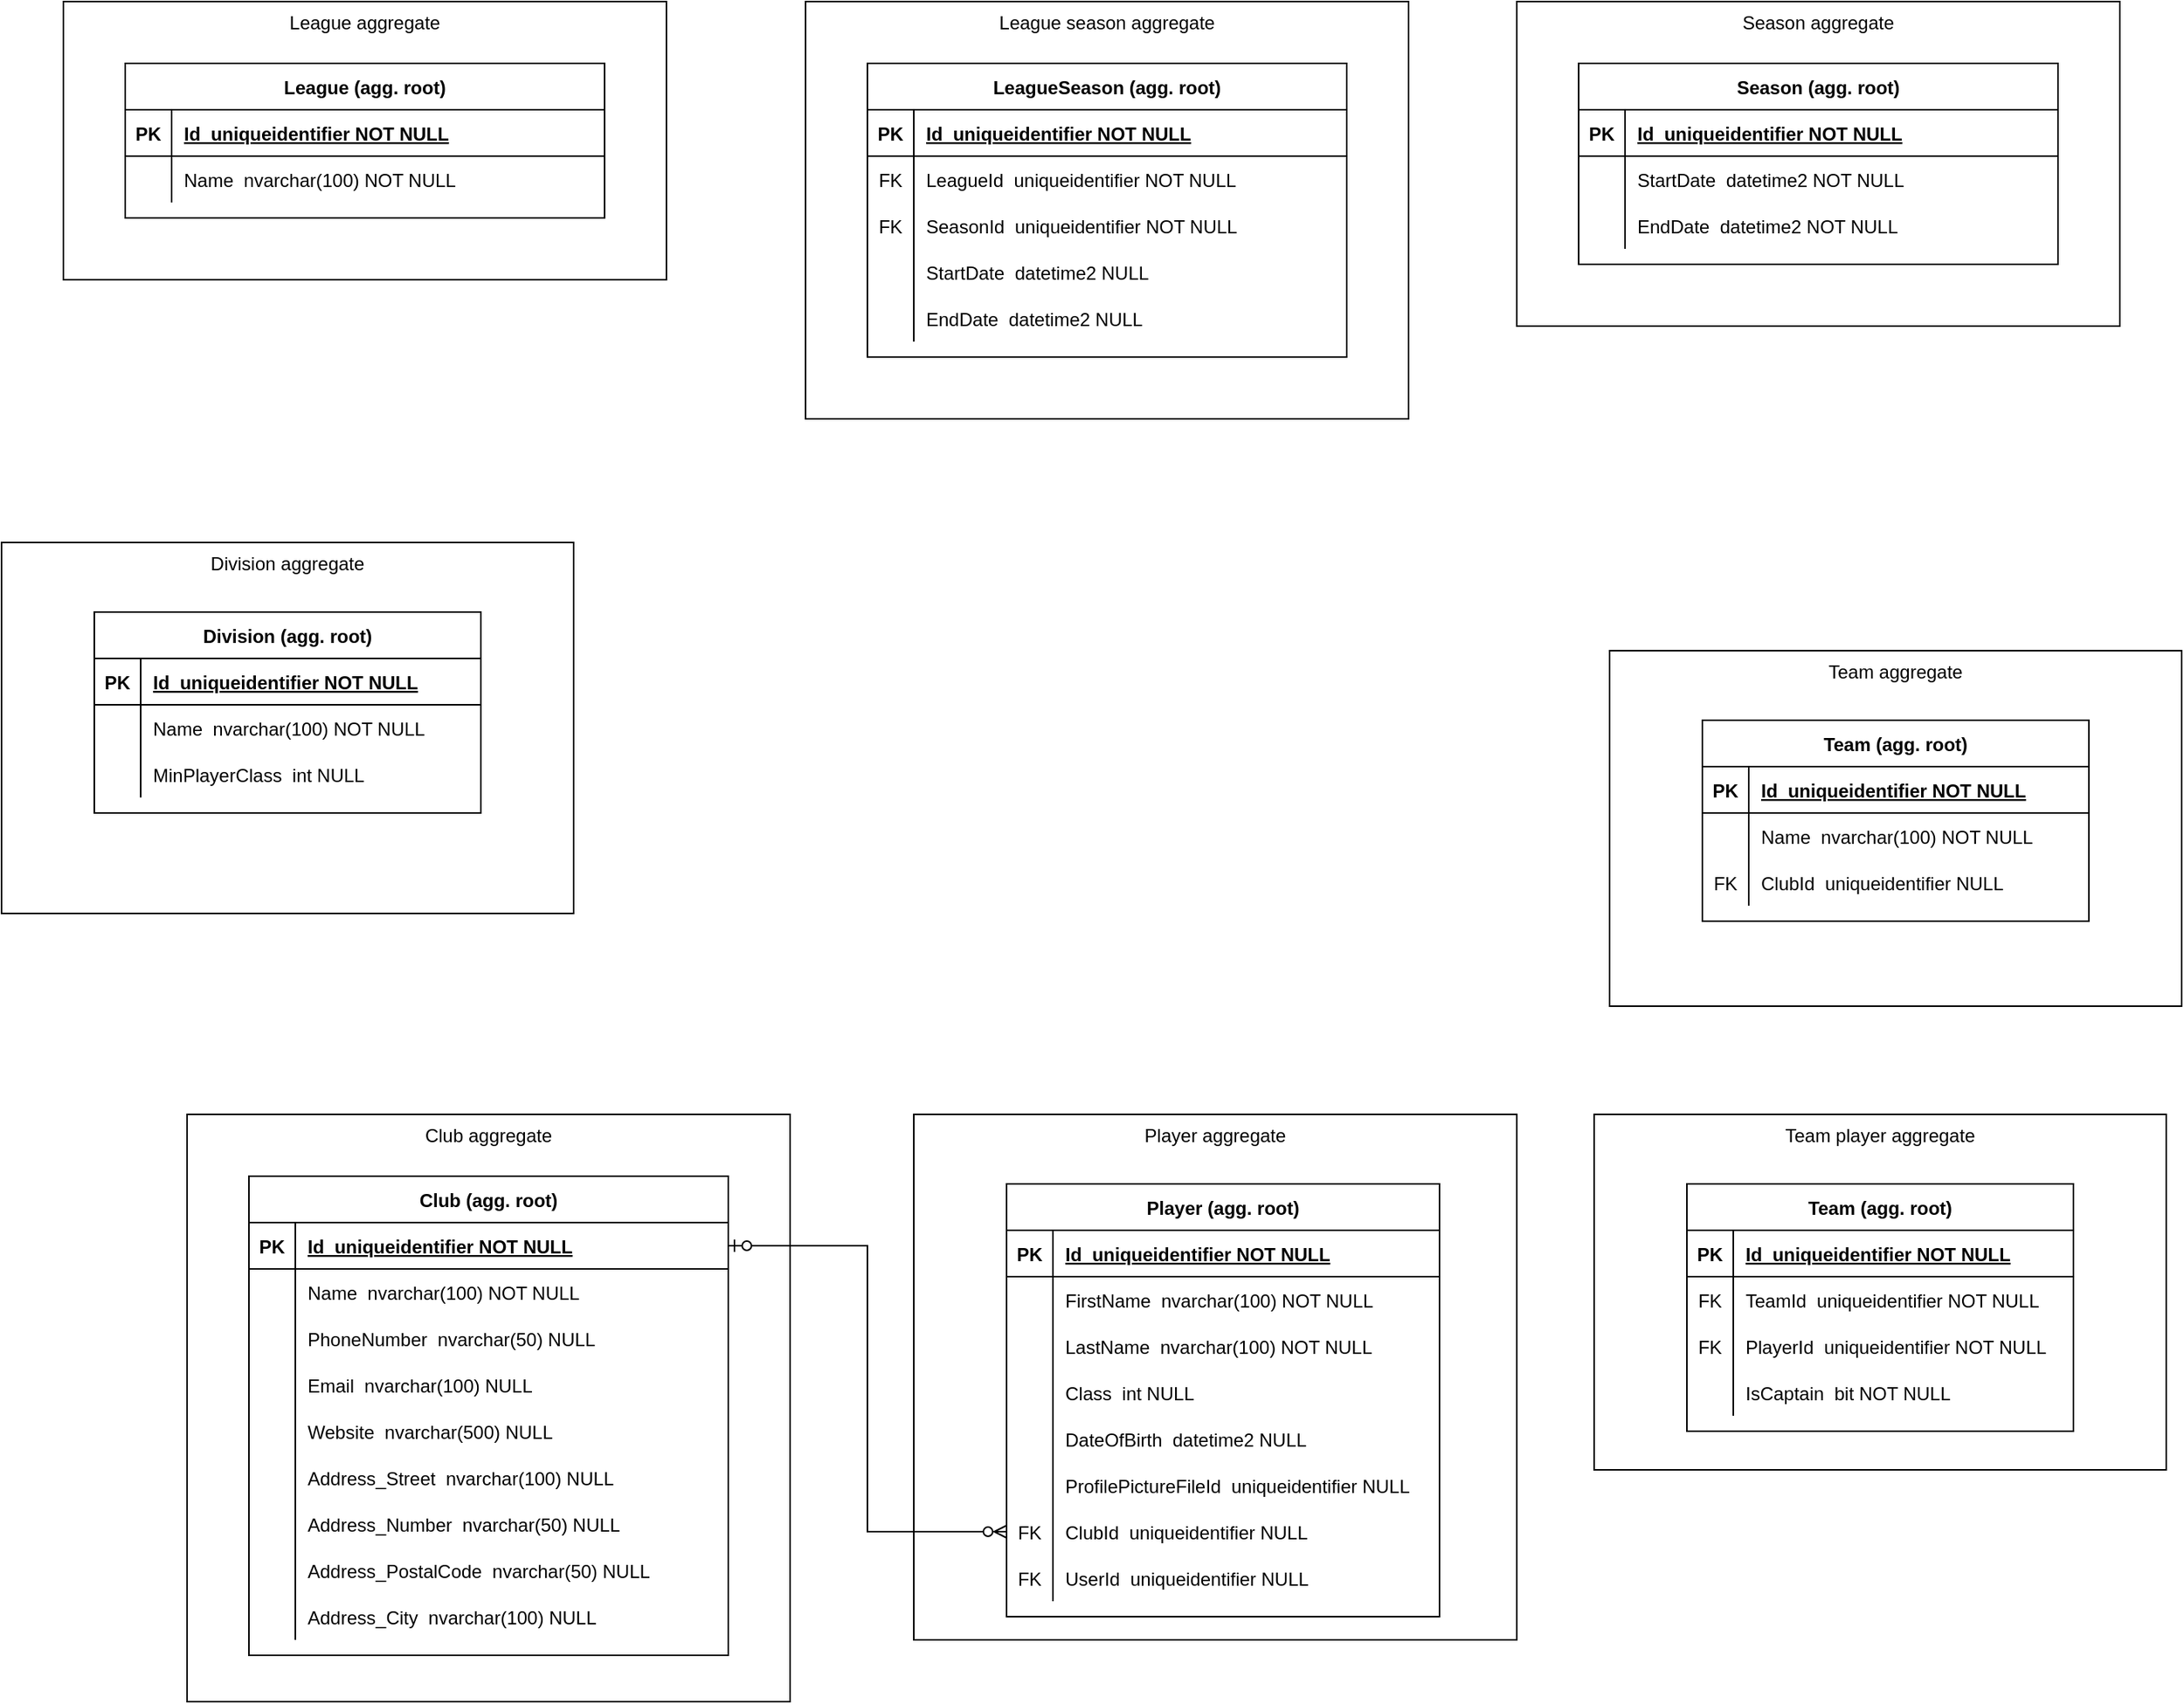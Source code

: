 <mxfile version="21.2.8" type="device">
  <diagram id="R2lEEEUBdFMjLlhIrx00" name="Page-1">
    <mxGraphModel dx="1744" dy="2276" grid="1" gridSize="10" guides="1" tooltips="1" connect="1" arrows="1" fold="1" page="1" pageScale="1" pageWidth="850" pageHeight="1100" math="0" shadow="0" extFonts="Permanent Marker^https://fonts.googleapis.com/css?family=Permanent+Marker">
      <root>
        <mxCell id="0" />
        <mxCell id="1" parent="0" />
        <mxCell id="O5uCI-wRLR4_9OMLegHG-8" value="Player aggregate" style="rounded=0;whiteSpace=wrap;html=1;verticalAlign=top;" parent="1" vertex="1">
          <mxGeometry x="730" y="230" width="390" height="340" as="geometry" />
        </mxCell>
        <mxCell id="O5uCI-wRLR4_9OMLegHG-7" value="Club aggregate" style="rounded=0;whiteSpace=wrap;html=1;verticalAlign=top;" parent="1" vertex="1">
          <mxGeometry x="260" y="230" width="390" height="380" as="geometry" />
        </mxCell>
        <mxCell id="C-vyLk0tnHw3VtMMgP7b-1" value="" style="edgeStyle=orthogonalEdgeStyle;endArrow=ERzeroToMany;startArrow=ERzeroToOne;endFill=0;startFill=0;rounded=0;" parent="1" source="C-vyLk0tnHw3VtMMgP7b-24" target="C-vyLk0tnHw3VtMMgP7b-6" edge="1">
          <mxGeometry width="100" height="100" relative="1" as="geometry">
            <mxPoint x="580" y="870" as="sourcePoint" />
            <mxPoint x="680" y="770" as="targetPoint" />
          </mxGeometry>
        </mxCell>
        <mxCell id="C-vyLk0tnHw3VtMMgP7b-2" value="Player (agg. root)" style="shape=table;startSize=30;container=1;collapsible=1;childLayout=tableLayout;fixedRows=1;rowLines=0;fontStyle=1;align=center;resizeLast=1;" parent="1" vertex="1">
          <mxGeometry x="790" y="275" width="280" height="280" as="geometry" />
        </mxCell>
        <mxCell id="C-vyLk0tnHw3VtMMgP7b-3" value="" style="shape=partialRectangle;collapsible=0;dropTarget=0;pointerEvents=0;fillColor=none;points=[[0,0.5],[1,0.5]];portConstraint=eastwest;top=0;left=0;right=0;bottom=1;" parent="C-vyLk0tnHw3VtMMgP7b-2" vertex="1">
          <mxGeometry y="30" width="280" height="30" as="geometry" />
        </mxCell>
        <mxCell id="C-vyLk0tnHw3VtMMgP7b-4" value="PK" style="shape=partialRectangle;overflow=hidden;connectable=0;fillColor=none;top=0;left=0;bottom=0;right=0;fontStyle=1;" parent="C-vyLk0tnHw3VtMMgP7b-3" vertex="1">
          <mxGeometry width="30" height="30" as="geometry">
            <mxRectangle width="30" height="30" as="alternateBounds" />
          </mxGeometry>
        </mxCell>
        <mxCell id="C-vyLk0tnHw3VtMMgP7b-5" value="Id  uniqueidentifier NOT NULL " style="shape=partialRectangle;overflow=hidden;connectable=0;fillColor=none;top=0;left=0;bottom=0;right=0;align=left;spacingLeft=6;fontStyle=5;" parent="C-vyLk0tnHw3VtMMgP7b-3" vertex="1">
          <mxGeometry x="30" width="250" height="30" as="geometry">
            <mxRectangle width="250" height="30" as="alternateBounds" />
          </mxGeometry>
        </mxCell>
        <mxCell id="O5uCI-wRLR4_9OMLegHG-1" value="" style="shape=partialRectangle;collapsible=0;dropTarget=0;pointerEvents=0;fillColor=none;points=[[0,0.5],[1,0.5]];portConstraint=eastwest;top=0;left=0;right=0;bottom=0;" parent="C-vyLk0tnHw3VtMMgP7b-2" vertex="1">
          <mxGeometry y="60" width="280" height="30" as="geometry" />
        </mxCell>
        <mxCell id="O5uCI-wRLR4_9OMLegHG-2" value="" style="shape=partialRectangle;overflow=hidden;connectable=0;fillColor=none;top=0;left=0;bottom=0;right=0;" parent="O5uCI-wRLR4_9OMLegHG-1" vertex="1">
          <mxGeometry width="30" height="30" as="geometry">
            <mxRectangle width="30" height="30" as="alternateBounds" />
          </mxGeometry>
        </mxCell>
        <mxCell id="O5uCI-wRLR4_9OMLegHG-3" value="FirstName  nvarchar(100) NOT NULL" style="shape=partialRectangle;overflow=hidden;connectable=0;fillColor=none;top=0;left=0;bottom=0;right=0;align=left;spacingLeft=6;" parent="O5uCI-wRLR4_9OMLegHG-1" vertex="1">
          <mxGeometry x="30" width="250" height="30" as="geometry">
            <mxRectangle width="250" height="30" as="alternateBounds" />
          </mxGeometry>
        </mxCell>
        <mxCell id="O5uCI-wRLR4_9OMLegHG-4" value="" style="shape=partialRectangle;collapsible=0;dropTarget=0;pointerEvents=0;fillColor=none;points=[[0,0.5],[1,0.5]];portConstraint=eastwest;top=0;left=0;right=0;bottom=0;" parent="C-vyLk0tnHw3VtMMgP7b-2" vertex="1">
          <mxGeometry y="90" width="280" height="30" as="geometry" />
        </mxCell>
        <mxCell id="O5uCI-wRLR4_9OMLegHG-5" value="" style="shape=partialRectangle;overflow=hidden;connectable=0;fillColor=none;top=0;left=0;bottom=0;right=0;" parent="O5uCI-wRLR4_9OMLegHG-4" vertex="1">
          <mxGeometry width="30" height="30" as="geometry">
            <mxRectangle width="30" height="30" as="alternateBounds" />
          </mxGeometry>
        </mxCell>
        <mxCell id="O5uCI-wRLR4_9OMLegHG-6" value="LastName  nvarchar(100) NOT NULL" style="shape=partialRectangle;overflow=hidden;connectable=0;fillColor=none;top=0;left=0;bottom=0;right=0;align=left;spacingLeft=6;" parent="O5uCI-wRLR4_9OMLegHG-4" vertex="1">
          <mxGeometry x="30" width="250" height="30" as="geometry">
            <mxRectangle width="250" height="30" as="alternateBounds" />
          </mxGeometry>
        </mxCell>
        <mxCell id="6HezWvG319EwhNecBg1x-25" value="" style="shape=partialRectangle;collapsible=0;dropTarget=0;pointerEvents=0;fillColor=none;points=[[0,0.5],[1,0.5]];portConstraint=eastwest;top=0;left=0;right=0;bottom=0;" parent="C-vyLk0tnHw3VtMMgP7b-2" vertex="1">
          <mxGeometry y="120" width="280" height="30" as="geometry" />
        </mxCell>
        <mxCell id="6HezWvG319EwhNecBg1x-26" value="" style="shape=partialRectangle;overflow=hidden;connectable=0;fillColor=none;top=0;left=0;bottom=0;right=0;" parent="6HezWvG319EwhNecBg1x-25" vertex="1">
          <mxGeometry width="30" height="30" as="geometry">
            <mxRectangle width="30" height="30" as="alternateBounds" />
          </mxGeometry>
        </mxCell>
        <mxCell id="6HezWvG319EwhNecBg1x-27" value="Class  int NULL" style="shape=partialRectangle;overflow=hidden;connectable=0;fillColor=none;top=0;left=0;bottom=0;right=0;align=left;spacingLeft=6;" parent="6HezWvG319EwhNecBg1x-25" vertex="1">
          <mxGeometry x="30" width="250" height="30" as="geometry">
            <mxRectangle width="250" height="30" as="alternateBounds" />
          </mxGeometry>
        </mxCell>
        <mxCell id="CvWUMVTYw-8qxxRjNXQo-75" value="" style="shape=partialRectangle;collapsible=0;dropTarget=0;pointerEvents=0;fillColor=none;points=[[0,0.5],[1,0.5]];portConstraint=eastwest;top=0;left=0;right=0;bottom=0;" parent="C-vyLk0tnHw3VtMMgP7b-2" vertex="1">
          <mxGeometry y="150" width="280" height="30" as="geometry" />
        </mxCell>
        <mxCell id="CvWUMVTYw-8qxxRjNXQo-76" value="" style="shape=partialRectangle;overflow=hidden;connectable=0;fillColor=none;top=0;left=0;bottom=0;right=0;" parent="CvWUMVTYw-8qxxRjNXQo-75" vertex="1">
          <mxGeometry width="30" height="30" as="geometry">
            <mxRectangle width="30" height="30" as="alternateBounds" />
          </mxGeometry>
        </mxCell>
        <mxCell id="CvWUMVTYw-8qxxRjNXQo-77" value="DateOfBirth  datetime2 NULL" style="shape=partialRectangle;overflow=hidden;connectable=0;fillColor=none;top=0;left=0;bottom=0;right=0;align=left;spacingLeft=6;" parent="CvWUMVTYw-8qxxRjNXQo-75" vertex="1">
          <mxGeometry x="30" width="250" height="30" as="geometry">
            <mxRectangle width="250" height="30" as="alternateBounds" />
          </mxGeometry>
        </mxCell>
        <mxCell id="CvWUMVTYw-8qxxRjNXQo-123" value="" style="shape=partialRectangle;collapsible=0;dropTarget=0;pointerEvents=0;fillColor=none;points=[[0,0.5],[1,0.5]];portConstraint=eastwest;top=0;left=0;right=0;bottom=0;" parent="C-vyLk0tnHw3VtMMgP7b-2" vertex="1">
          <mxGeometry y="180" width="280" height="30" as="geometry" />
        </mxCell>
        <mxCell id="CvWUMVTYw-8qxxRjNXQo-124" value="" style="shape=partialRectangle;overflow=hidden;connectable=0;fillColor=none;top=0;left=0;bottom=0;right=0;" parent="CvWUMVTYw-8qxxRjNXQo-123" vertex="1">
          <mxGeometry width="30" height="30" as="geometry">
            <mxRectangle width="30" height="30" as="alternateBounds" />
          </mxGeometry>
        </mxCell>
        <mxCell id="CvWUMVTYw-8qxxRjNXQo-125" value="ProfilePictureFileId  uniqueidentifier NULL" style="shape=partialRectangle;overflow=hidden;connectable=0;fillColor=none;top=0;left=0;bottom=0;right=0;align=left;spacingLeft=6;" parent="CvWUMVTYw-8qxxRjNXQo-123" vertex="1">
          <mxGeometry x="30" width="250" height="30" as="geometry">
            <mxRectangle width="250" height="30" as="alternateBounds" />
          </mxGeometry>
        </mxCell>
        <mxCell id="C-vyLk0tnHw3VtMMgP7b-6" value="" style="shape=partialRectangle;collapsible=0;dropTarget=0;pointerEvents=0;fillColor=none;points=[[0,0.5],[1,0.5]];portConstraint=eastwest;top=0;left=0;right=0;bottom=0;" parent="C-vyLk0tnHw3VtMMgP7b-2" vertex="1">
          <mxGeometry y="210" width="280" height="30" as="geometry" />
        </mxCell>
        <mxCell id="C-vyLk0tnHw3VtMMgP7b-7" value="FK" style="shape=partialRectangle;overflow=hidden;connectable=0;fillColor=none;top=0;left=0;bottom=0;right=0;" parent="C-vyLk0tnHw3VtMMgP7b-6" vertex="1">
          <mxGeometry width="30" height="30" as="geometry">
            <mxRectangle width="30" height="30" as="alternateBounds" />
          </mxGeometry>
        </mxCell>
        <mxCell id="C-vyLk0tnHw3VtMMgP7b-8" value="ClubId  uniqueidentifier NULL" style="shape=partialRectangle;overflow=hidden;connectable=0;fillColor=none;top=0;left=0;bottom=0;right=0;align=left;spacingLeft=6;" parent="C-vyLk0tnHw3VtMMgP7b-6" vertex="1">
          <mxGeometry x="30" width="250" height="30" as="geometry">
            <mxRectangle width="250" height="30" as="alternateBounds" />
          </mxGeometry>
        </mxCell>
        <mxCell id="CvWUMVTYw-8qxxRjNXQo-126" value="" style="shape=partialRectangle;collapsible=0;dropTarget=0;pointerEvents=0;fillColor=none;points=[[0,0.5],[1,0.5]];portConstraint=eastwest;top=0;left=0;right=0;bottom=0;" parent="C-vyLk0tnHw3VtMMgP7b-2" vertex="1">
          <mxGeometry y="240" width="280" height="30" as="geometry" />
        </mxCell>
        <mxCell id="CvWUMVTYw-8qxxRjNXQo-127" value="FK" style="shape=partialRectangle;overflow=hidden;connectable=0;fillColor=none;top=0;left=0;bottom=0;right=0;" parent="CvWUMVTYw-8qxxRjNXQo-126" vertex="1">
          <mxGeometry width="30" height="30" as="geometry">
            <mxRectangle width="30" height="30" as="alternateBounds" />
          </mxGeometry>
        </mxCell>
        <mxCell id="CvWUMVTYw-8qxxRjNXQo-128" value="UserId  uniqueidentifier NULL" style="shape=partialRectangle;overflow=hidden;connectable=0;fillColor=none;top=0;left=0;bottom=0;right=0;align=left;spacingLeft=6;" parent="CvWUMVTYw-8qxxRjNXQo-126" vertex="1">
          <mxGeometry x="30" width="250" height="30" as="geometry">
            <mxRectangle width="250" height="30" as="alternateBounds" />
          </mxGeometry>
        </mxCell>
        <mxCell id="C-vyLk0tnHw3VtMMgP7b-23" value="Club (agg. root)" style="shape=table;startSize=30;container=1;collapsible=1;childLayout=tableLayout;fixedRows=1;rowLines=0;fontStyle=1;align=center;resizeLast=1;" parent="1" vertex="1">
          <mxGeometry x="300" y="270" width="310" height="310" as="geometry" />
        </mxCell>
        <mxCell id="C-vyLk0tnHw3VtMMgP7b-24" value="" style="shape=partialRectangle;collapsible=0;dropTarget=0;pointerEvents=0;fillColor=none;points=[[0,0.5],[1,0.5]];portConstraint=eastwest;top=0;left=0;right=0;bottom=1;" parent="C-vyLk0tnHw3VtMMgP7b-23" vertex="1">
          <mxGeometry y="30" width="310" height="30" as="geometry" />
        </mxCell>
        <mxCell id="C-vyLk0tnHw3VtMMgP7b-25" value="PK" style="shape=partialRectangle;overflow=hidden;connectable=0;fillColor=none;top=0;left=0;bottom=0;right=0;fontStyle=1;" parent="C-vyLk0tnHw3VtMMgP7b-24" vertex="1">
          <mxGeometry width="30" height="30" as="geometry">
            <mxRectangle width="30" height="30" as="alternateBounds" />
          </mxGeometry>
        </mxCell>
        <mxCell id="C-vyLk0tnHw3VtMMgP7b-26" value="Id  uniqueidentifier NOT NULL " style="shape=partialRectangle;overflow=hidden;connectable=0;fillColor=none;top=0;left=0;bottom=0;right=0;align=left;spacingLeft=6;fontStyle=5;" parent="C-vyLk0tnHw3VtMMgP7b-24" vertex="1">
          <mxGeometry x="30" width="280" height="30" as="geometry">
            <mxRectangle width="280" height="30" as="alternateBounds" />
          </mxGeometry>
        </mxCell>
        <mxCell id="C-vyLk0tnHw3VtMMgP7b-27" value="" style="shape=partialRectangle;collapsible=0;dropTarget=0;pointerEvents=0;fillColor=none;points=[[0,0.5],[1,0.5]];portConstraint=eastwest;top=0;left=0;right=0;bottom=0;" parent="C-vyLk0tnHw3VtMMgP7b-23" vertex="1">
          <mxGeometry y="60" width="310" height="30" as="geometry" />
        </mxCell>
        <mxCell id="C-vyLk0tnHw3VtMMgP7b-28" value="" style="shape=partialRectangle;overflow=hidden;connectable=0;fillColor=none;top=0;left=0;bottom=0;right=0;" parent="C-vyLk0tnHw3VtMMgP7b-27" vertex="1">
          <mxGeometry width="30" height="30" as="geometry">
            <mxRectangle width="30" height="30" as="alternateBounds" />
          </mxGeometry>
        </mxCell>
        <mxCell id="C-vyLk0tnHw3VtMMgP7b-29" value="Name  nvarchar(100) NOT NULL" style="shape=partialRectangle;overflow=hidden;connectable=0;fillColor=none;top=0;left=0;bottom=0;right=0;align=left;spacingLeft=6;" parent="C-vyLk0tnHw3VtMMgP7b-27" vertex="1">
          <mxGeometry x="30" width="280" height="30" as="geometry">
            <mxRectangle width="280" height="30" as="alternateBounds" />
          </mxGeometry>
        </mxCell>
        <mxCell id="6HezWvG319EwhNecBg1x-16" value="" style="shape=partialRectangle;collapsible=0;dropTarget=0;pointerEvents=0;fillColor=none;points=[[0,0.5],[1,0.5]];portConstraint=eastwest;top=0;left=0;right=0;bottom=0;" parent="C-vyLk0tnHw3VtMMgP7b-23" vertex="1">
          <mxGeometry y="90" width="310" height="30" as="geometry" />
        </mxCell>
        <mxCell id="6HezWvG319EwhNecBg1x-17" value="" style="shape=partialRectangle;overflow=hidden;connectable=0;fillColor=none;top=0;left=0;bottom=0;right=0;" parent="6HezWvG319EwhNecBg1x-16" vertex="1">
          <mxGeometry width="30" height="30" as="geometry">
            <mxRectangle width="30" height="30" as="alternateBounds" />
          </mxGeometry>
        </mxCell>
        <mxCell id="6HezWvG319EwhNecBg1x-18" value="PhoneNumber  nvarchar(50) NULL" style="shape=partialRectangle;overflow=hidden;connectable=0;fillColor=none;top=0;left=0;bottom=0;right=0;align=left;spacingLeft=6;" parent="6HezWvG319EwhNecBg1x-16" vertex="1">
          <mxGeometry x="30" width="280" height="30" as="geometry">
            <mxRectangle width="280" height="30" as="alternateBounds" />
          </mxGeometry>
        </mxCell>
        <mxCell id="6HezWvG319EwhNecBg1x-19" value="" style="shape=partialRectangle;collapsible=0;dropTarget=0;pointerEvents=0;fillColor=none;points=[[0,0.5],[1,0.5]];portConstraint=eastwest;top=0;left=0;right=0;bottom=0;" parent="C-vyLk0tnHw3VtMMgP7b-23" vertex="1">
          <mxGeometry y="120" width="310" height="30" as="geometry" />
        </mxCell>
        <mxCell id="6HezWvG319EwhNecBg1x-20" value="" style="shape=partialRectangle;overflow=hidden;connectable=0;fillColor=none;top=0;left=0;bottom=0;right=0;" parent="6HezWvG319EwhNecBg1x-19" vertex="1">
          <mxGeometry width="30" height="30" as="geometry">
            <mxRectangle width="30" height="30" as="alternateBounds" />
          </mxGeometry>
        </mxCell>
        <mxCell id="6HezWvG319EwhNecBg1x-21" value="Email  nvarchar(100) NULL" style="shape=partialRectangle;overflow=hidden;connectable=0;fillColor=none;top=0;left=0;bottom=0;right=0;align=left;spacingLeft=6;" parent="6HezWvG319EwhNecBg1x-19" vertex="1">
          <mxGeometry x="30" width="280" height="30" as="geometry">
            <mxRectangle width="280" height="30" as="alternateBounds" />
          </mxGeometry>
        </mxCell>
        <mxCell id="6HezWvG319EwhNecBg1x-22" value="" style="shape=partialRectangle;collapsible=0;dropTarget=0;pointerEvents=0;fillColor=none;points=[[0,0.5],[1,0.5]];portConstraint=eastwest;top=0;left=0;right=0;bottom=0;" parent="C-vyLk0tnHw3VtMMgP7b-23" vertex="1">
          <mxGeometry y="150" width="310" height="30" as="geometry" />
        </mxCell>
        <mxCell id="6HezWvG319EwhNecBg1x-23" value="" style="shape=partialRectangle;overflow=hidden;connectable=0;fillColor=none;top=0;left=0;bottom=0;right=0;" parent="6HezWvG319EwhNecBg1x-22" vertex="1">
          <mxGeometry width="30" height="30" as="geometry">
            <mxRectangle width="30" height="30" as="alternateBounds" />
          </mxGeometry>
        </mxCell>
        <mxCell id="6HezWvG319EwhNecBg1x-24" value="Website  nvarchar(500) NULL" style="shape=partialRectangle;overflow=hidden;connectable=0;fillColor=none;top=0;left=0;bottom=0;right=0;align=left;spacingLeft=6;" parent="6HezWvG319EwhNecBg1x-22" vertex="1">
          <mxGeometry x="30" width="280" height="30" as="geometry">
            <mxRectangle width="280" height="30" as="alternateBounds" />
          </mxGeometry>
        </mxCell>
        <mxCell id="6HezWvG319EwhNecBg1x-1" value="" style="shape=partialRectangle;collapsible=0;dropTarget=0;pointerEvents=0;fillColor=none;points=[[0,0.5],[1,0.5]];portConstraint=eastwest;top=0;left=0;right=0;bottom=0;" parent="C-vyLk0tnHw3VtMMgP7b-23" vertex="1">
          <mxGeometry y="180" width="310" height="30" as="geometry" />
        </mxCell>
        <mxCell id="6HezWvG319EwhNecBg1x-2" value="" style="shape=partialRectangle;overflow=hidden;connectable=0;fillColor=none;top=0;left=0;bottom=0;right=0;" parent="6HezWvG319EwhNecBg1x-1" vertex="1">
          <mxGeometry width="30" height="30" as="geometry">
            <mxRectangle width="30" height="30" as="alternateBounds" />
          </mxGeometry>
        </mxCell>
        <mxCell id="6HezWvG319EwhNecBg1x-3" value="Address_Street  nvarchar(100) NULL" style="shape=partialRectangle;overflow=hidden;connectable=0;fillColor=none;top=0;left=0;bottom=0;right=0;align=left;spacingLeft=6;" parent="6HezWvG319EwhNecBg1x-1" vertex="1">
          <mxGeometry x="30" width="280" height="30" as="geometry">
            <mxRectangle width="280" height="30" as="alternateBounds" />
          </mxGeometry>
        </mxCell>
        <mxCell id="6HezWvG319EwhNecBg1x-4" value="" style="shape=partialRectangle;collapsible=0;dropTarget=0;pointerEvents=0;fillColor=none;points=[[0,0.5],[1,0.5]];portConstraint=eastwest;top=0;left=0;right=0;bottom=0;" parent="C-vyLk0tnHw3VtMMgP7b-23" vertex="1">
          <mxGeometry y="210" width="310" height="30" as="geometry" />
        </mxCell>
        <mxCell id="6HezWvG319EwhNecBg1x-5" value="" style="shape=partialRectangle;overflow=hidden;connectable=0;fillColor=none;top=0;left=0;bottom=0;right=0;" parent="6HezWvG319EwhNecBg1x-4" vertex="1">
          <mxGeometry width="30" height="30" as="geometry">
            <mxRectangle width="30" height="30" as="alternateBounds" />
          </mxGeometry>
        </mxCell>
        <mxCell id="6HezWvG319EwhNecBg1x-6" value="Address_Number  nvarchar(50) NULL" style="shape=partialRectangle;overflow=hidden;connectable=0;fillColor=none;top=0;left=0;bottom=0;right=0;align=left;spacingLeft=6;" parent="6HezWvG319EwhNecBg1x-4" vertex="1">
          <mxGeometry x="30" width="280" height="30" as="geometry">
            <mxRectangle width="280" height="30" as="alternateBounds" />
          </mxGeometry>
        </mxCell>
        <mxCell id="6HezWvG319EwhNecBg1x-7" value="" style="shape=partialRectangle;collapsible=0;dropTarget=0;pointerEvents=0;fillColor=none;points=[[0,0.5],[1,0.5]];portConstraint=eastwest;top=0;left=0;right=0;bottom=0;" parent="C-vyLk0tnHw3VtMMgP7b-23" vertex="1">
          <mxGeometry y="240" width="310" height="30" as="geometry" />
        </mxCell>
        <mxCell id="6HezWvG319EwhNecBg1x-8" value="" style="shape=partialRectangle;overflow=hidden;connectable=0;fillColor=none;top=0;left=0;bottom=0;right=0;" parent="6HezWvG319EwhNecBg1x-7" vertex="1">
          <mxGeometry width="30" height="30" as="geometry">
            <mxRectangle width="30" height="30" as="alternateBounds" />
          </mxGeometry>
        </mxCell>
        <mxCell id="6HezWvG319EwhNecBg1x-9" value="Address_PostalCode  nvarchar(50) NULL" style="shape=partialRectangle;overflow=hidden;connectable=0;fillColor=none;top=0;left=0;bottom=0;right=0;align=left;spacingLeft=6;" parent="6HezWvG319EwhNecBg1x-7" vertex="1">
          <mxGeometry x="30" width="280" height="30" as="geometry">
            <mxRectangle width="280" height="30" as="alternateBounds" />
          </mxGeometry>
        </mxCell>
        <mxCell id="6HezWvG319EwhNecBg1x-10" value="" style="shape=partialRectangle;collapsible=0;dropTarget=0;pointerEvents=0;fillColor=none;points=[[0,0.5],[1,0.5]];portConstraint=eastwest;top=0;left=0;right=0;bottom=0;" parent="C-vyLk0tnHw3VtMMgP7b-23" vertex="1">
          <mxGeometry y="270" width="310" height="30" as="geometry" />
        </mxCell>
        <mxCell id="6HezWvG319EwhNecBg1x-11" value="" style="shape=partialRectangle;overflow=hidden;connectable=0;fillColor=none;top=0;left=0;bottom=0;right=0;" parent="6HezWvG319EwhNecBg1x-10" vertex="1">
          <mxGeometry width="30" height="30" as="geometry">
            <mxRectangle width="30" height="30" as="alternateBounds" />
          </mxGeometry>
        </mxCell>
        <mxCell id="6HezWvG319EwhNecBg1x-12" value="Address_City  nvarchar(100) NULL" style="shape=partialRectangle;overflow=hidden;connectable=0;fillColor=none;top=0;left=0;bottom=0;right=0;align=left;spacingLeft=6;" parent="6HezWvG319EwhNecBg1x-10" vertex="1">
          <mxGeometry x="30" width="280" height="30" as="geometry">
            <mxRectangle width="280" height="30" as="alternateBounds" />
          </mxGeometry>
        </mxCell>
        <mxCell id="CvWUMVTYw-8qxxRjNXQo-1" value="League aggregate" style="rounded=0;whiteSpace=wrap;html=1;verticalAlign=top;" parent="1" vertex="1">
          <mxGeometry x="180" y="-490" width="390" height="180" as="geometry" />
        </mxCell>
        <mxCell id="CvWUMVTYw-8qxxRjNXQo-2" value="League (agg. root)" style="shape=table;startSize=30;container=1;collapsible=1;childLayout=tableLayout;fixedRows=1;rowLines=0;fontStyle=1;align=center;resizeLast=1;" parent="1" vertex="1">
          <mxGeometry x="220" y="-450" width="310" height="100" as="geometry" />
        </mxCell>
        <mxCell id="CvWUMVTYw-8qxxRjNXQo-3" value="" style="shape=partialRectangle;collapsible=0;dropTarget=0;pointerEvents=0;fillColor=none;points=[[0,0.5],[1,0.5]];portConstraint=eastwest;top=0;left=0;right=0;bottom=1;" parent="CvWUMVTYw-8qxxRjNXQo-2" vertex="1">
          <mxGeometry y="30" width="310" height="30" as="geometry" />
        </mxCell>
        <mxCell id="CvWUMVTYw-8qxxRjNXQo-4" value="PK" style="shape=partialRectangle;overflow=hidden;connectable=0;fillColor=none;top=0;left=0;bottom=0;right=0;fontStyle=1;" parent="CvWUMVTYw-8qxxRjNXQo-3" vertex="1">
          <mxGeometry width="30" height="30" as="geometry">
            <mxRectangle width="30" height="30" as="alternateBounds" />
          </mxGeometry>
        </mxCell>
        <mxCell id="CvWUMVTYw-8qxxRjNXQo-5" value="Id  uniqueidentifier NOT NULL " style="shape=partialRectangle;overflow=hidden;connectable=0;fillColor=none;top=0;left=0;bottom=0;right=0;align=left;spacingLeft=6;fontStyle=5;" parent="CvWUMVTYw-8qxxRjNXQo-3" vertex="1">
          <mxGeometry x="30" width="280" height="30" as="geometry">
            <mxRectangle width="280" height="30" as="alternateBounds" />
          </mxGeometry>
        </mxCell>
        <mxCell id="CvWUMVTYw-8qxxRjNXQo-6" value="" style="shape=partialRectangle;collapsible=0;dropTarget=0;pointerEvents=0;fillColor=none;points=[[0,0.5],[1,0.5]];portConstraint=eastwest;top=0;left=0;right=0;bottom=0;" parent="CvWUMVTYw-8qxxRjNXQo-2" vertex="1">
          <mxGeometry y="60" width="310" height="30" as="geometry" />
        </mxCell>
        <mxCell id="CvWUMVTYw-8qxxRjNXQo-7" value="" style="shape=partialRectangle;overflow=hidden;connectable=0;fillColor=none;top=0;left=0;bottom=0;right=0;" parent="CvWUMVTYw-8qxxRjNXQo-6" vertex="1">
          <mxGeometry width="30" height="30" as="geometry">
            <mxRectangle width="30" height="30" as="alternateBounds" />
          </mxGeometry>
        </mxCell>
        <mxCell id="CvWUMVTYw-8qxxRjNXQo-8" value="Name  nvarchar(100) NOT NULL" style="shape=partialRectangle;overflow=hidden;connectable=0;fillColor=none;top=0;left=0;bottom=0;right=0;align=left;spacingLeft=6;" parent="CvWUMVTYw-8qxxRjNXQo-6" vertex="1">
          <mxGeometry x="30" width="280" height="30" as="geometry">
            <mxRectangle width="280" height="30" as="alternateBounds" />
          </mxGeometry>
        </mxCell>
        <mxCell id="CvWUMVTYw-8qxxRjNXQo-30" value="Season aggregate" style="rounded=0;whiteSpace=wrap;html=1;verticalAlign=top;" parent="1" vertex="1">
          <mxGeometry x="1120" y="-490" width="390" height="210" as="geometry" />
        </mxCell>
        <mxCell id="CvWUMVTYw-8qxxRjNXQo-31" value="Season (agg. root)" style="shape=table;startSize=30;container=1;collapsible=1;childLayout=tableLayout;fixedRows=1;rowLines=0;fontStyle=1;align=center;resizeLast=1;" parent="1" vertex="1">
          <mxGeometry x="1160" y="-450" width="310" height="130" as="geometry" />
        </mxCell>
        <mxCell id="CvWUMVTYw-8qxxRjNXQo-32" value="" style="shape=partialRectangle;collapsible=0;dropTarget=0;pointerEvents=0;fillColor=none;points=[[0,0.5],[1,0.5]];portConstraint=eastwest;top=0;left=0;right=0;bottom=1;" parent="CvWUMVTYw-8qxxRjNXQo-31" vertex="1">
          <mxGeometry y="30" width="310" height="30" as="geometry" />
        </mxCell>
        <mxCell id="CvWUMVTYw-8qxxRjNXQo-33" value="PK" style="shape=partialRectangle;overflow=hidden;connectable=0;fillColor=none;top=0;left=0;bottom=0;right=0;fontStyle=1;" parent="CvWUMVTYw-8qxxRjNXQo-32" vertex="1">
          <mxGeometry width="30" height="30" as="geometry">
            <mxRectangle width="30" height="30" as="alternateBounds" />
          </mxGeometry>
        </mxCell>
        <mxCell id="CvWUMVTYw-8qxxRjNXQo-34" value="Id  uniqueidentifier NOT NULL " style="shape=partialRectangle;overflow=hidden;connectable=0;fillColor=none;top=0;left=0;bottom=0;right=0;align=left;spacingLeft=6;fontStyle=5;" parent="CvWUMVTYw-8qxxRjNXQo-32" vertex="1">
          <mxGeometry x="30" width="280" height="30" as="geometry">
            <mxRectangle width="280" height="30" as="alternateBounds" />
          </mxGeometry>
        </mxCell>
        <mxCell id="CvWUMVTYw-8qxxRjNXQo-89" value="" style="shape=partialRectangle;collapsible=0;dropTarget=0;pointerEvents=0;fillColor=none;points=[[0,0.5],[1,0.5]];portConstraint=eastwest;top=0;left=0;right=0;bottom=0;" parent="CvWUMVTYw-8qxxRjNXQo-31" vertex="1">
          <mxGeometry y="60" width="310" height="30" as="geometry" />
        </mxCell>
        <mxCell id="CvWUMVTYw-8qxxRjNXQo-90" value="" style="shape=partialRectangle;overflow=hidden;connectable=0;fillColor=none;top=0;left=0;bottom=0;right=0;" parent="CvWUMVTYw-8qxxRjNXQo-89" vertex="1">
          <mxGeometry width="30" height="30" as="geometry">
            <mxRectangle width="30" height="30" as="alternateBounds" />
          </mxGeometry>
        </mxCell>
        <mxCell id="CvWUMVTYw-8qxxRjNXQo-91" value="StartDate  datetime2 NOT NULL" style="shape=partialRectangle;overflow=hidden;connectable=0;fillColor=none;top=0;left=0;bottom=0;right=0;align=left;spacingLeft=6;" parent="CvWUMVTYw-8qxxRjNXQo-89" vertex="1">
          <mxGeometry x="30" width="280" height="30" as="geometry">
            <mxRectangle width="280" height="30" as="alternateBounds" />
          </mxGeometry>
        </mxCell>
        <mxCell id="CvWUMVTYw-8qxxRjNXQo-92" value="" style="shape=partialRectangle;collapsible=0;dropTarget=0;pointerEvents=0;fillColor=none;points=[[0,0.5],[1,0.5]];portConstraint=eastwest;top=0;left=0;right=0;bottom=0;" parent="CvWUMVTYw-8qxxRjNXQo-31" vertex="1">
          <mxGeometry y="90" width="310" height="30" as="geometry" />
        </mxCell>
        <mxCell id="CvWUMVTYw-8qxxRjNXQo-93" value="" style="shape=partialRectangle;overflow=hidden;connectable=0;fillColor=none;top=0;left=0;bottom=0;right=0;" parent="CvWUMVTYw-8qxxRjNXQo-92" vertex="1">
          <mxGeometry width="30" height="30" as="geometry">
            <mxRectangle width="30" height="30" as="alternateBounds" />
          </mxGeometry>
        </mxCell>
        <mxCell id="CvWUMVTYw-8qxxRjNXQo-94" value="EndDate  datetime2 NOT NULL" style="shape=partialRectangle;overflow=hidden;connectable=0;fillColor=none;top=0;left=0;bottom=0;right=0;align=left;spacingLeft=6;" parent="CvWUMVTYw-8qxxRjNXQo-92" vertex="1">
          <mxGeometry x="30" width="280" height="30" as="geometry">
            <mxRectangle width="280" height="30" as="alternateBounds" />
          </mxGeometry>
        </mxCell>
        <mxCell id="CvWUMVTYw-8qxxRjNXQo-41" value="League season aggregate" style="rounded=0;whiteSpace=wrap;html=1;verticalAlign=top;" parent="1" vertex="1">
          <mxGeometry x="660" y="-490" width="390" height="270" as="geometry" />
        </mxCell>
        <mxCell id="CvWUMVTYw-8qxxRjNXQo-42" value="LeagueSeason (agg. root)" style="shape=table;startSize=30;container=1;collapsible=1;childLayout=tableLayout;fixedRows=1;rowLines=0;fontStyle=1;align=center;resizeLast=1;" parent="1" vertex="1">
          <mxGeometry x="700" y="-450" width="310" height="190" as="geometry" />
        </mxCell>
        <mxCell id="CvWUMVTYw-8qxxRjNXQo-43" value="" style="shape=partialRectangle;collapsible=0;dropTarget=0;pointerEvents=0;fillColor=none;points=[[0,0.5],[1,0.5]];portConstraint=eastwest;top=0;left=0;right=0;bottom=1;" parent="CvWUMVTYw-8qxxRjNXQo-42" vertex="1">
          <mxGeometry y="30" width="310" height="30" as="geometry" />
        </mxCell>
        <mxCell id="CvWUMVTYw-8qxxRjNXQo-44" value="PK" style="shape=partialRectangle;overflow=hidden;connectable=0;fillColor=none;top=0;left=0;bottom=0;right=0;fontStyle=1;" parent="CvWUMVTYw-8qxxRjNXQo-43" vertex="1">
          <mxGeometry width="30" height="30" as="geometry">
            <mxRectangle width="30" height="30" as="alternateBounds" />
          </mxGeometry>
        </mxCell>
        <mxCell id="CvWUMVTYw-8qxxRjNXQo-45" value="Id  uniqueidentifier NOT NULL " style="shape=partialRectangle;overflow=hidden;connectable=0;fillColor=none;top=0;left=0;bottom=0;right=0;align=left;spacingLeft=6;fontStyle=5;" parent="CvWUMVTYw-8qxxRjNXQo-43" vertex="1">
          <mxGeometry x="30" width="280" height="30" as="geometry">
            <mxRectangle width="280" height="30" as="alternateBounds" />
          </mxGeometry>
        </mxCell>
        <mxCell id="CvWUMVTYw-8qxxRjNXQo-46" value="" style="shape=partialRectangle;collapsible=0;dropTarget=0;pointerEvents=0;fillColor=none;points=[[0,0.5],[1,0.5]];portConstraint=eastwest;top=0;left=0;right=0;bottom=0;" parent="CvWUMVTYw-8qxxRjNXQo-42" vertex="1">
          <mxGeometry y="60" width="310" height="30" as="geometry" />
        </mxCell>
        <mxCell id="CvWUMVTYw-8qxxRjNXQo-47" value="FK" style="shape=partialRectangle;overflow=hidden;connectable=0;fillColor=none;top=0;left=0;bottom=0;right=0;" parent="CvWUMVTYw-8qxxRjNXQo-46" vertex="1">
          <mxGeometry width="30" height="30" as="geometry">
            <mxRectangle width="30" height="30" as="alternateBounds" />
          </mxGeometry>
        </mxCell>
        <mxCell id="CvWUMVTYw-8qxxRjNXQo-48" value="LeagueId  uniqueidentifier NOT NULL" style="shape=partialRectangle;overflow=hidden;connectable=0;fillColor=none;top=0;left=0;bottom=0;right=0;align=left;spacingLeft=6;" parent="CvWUMVTYw-8qxxRjNXQo-46" vertex="1">
          <mxGeometry x="30" width="280" height="30" as="geometry">
            <mxRectangle width="280" height="30" as="alternateBounds" />
          </mxGeometry>
        </mxCell>
        <mxCell id="CvWUMVTYw-8qxxRjNXQo-55" value="" style="shape=partialRectangle;collapsible=0;dropTarget=0;pointerEvents=0;fillColor=none;points=[[0,0.5],[1,0.5]];portConstraint=eastwest;top=0;left=0;right=0;bottom=0;" parent="CvWUMVTYw-8qxxRjNXQo-42" vertex="1">
          <mxGeometry y="90" width="310" height="30" as="geometry" />
        </mxCell>
        <mxCell id="CvWUMVTYw-8qxxRjNXQo-56" value="FK" style="shape=partialRectangle;overflow=hidden;connectable=0;fillColor=none;top=0;left=0;bottom=0;right=0;" parent="CvWUMVTYw-8qxxRjNXQo-55" vertex="1">
          <mxGeometry width="30" height="30" as="geometry">
            <mxRectangle width="30" height="30" as="alternateBounds" />
          </mxGeometry>
        </mxCell>
        <mxCell id="CvWUMVTYw-8qxxRjNXQo-57" value="SeasonId  uniqueidentifier NOT NULL" style="shape=partialRectangle;overflow=hidden;connectable=0;fillColor=none;top=0;left=0;bottom=0;right=0;align=left;spacingLeft=6;" parent="CvWUMVTYw-8qxxRjNXQo-55" vertex="1">
          <mxGeometry x="30" width="280" height="30" as="geometry">
            <mxRectangle width="280" height="30" as="alternateBounds" />
          </mxGeometry>
        </mxCell>
        <mxCell id="CvWUMVTYw-8qxxRjNXQo-52" value="" style="shape=partialRectangle;collapsible=0;dropTarget=0;pointerEvents=0;fillColor=none;points=[[0,0.5],[1,0.5]];portConstraint=eastwest;top=0;left=0;right=0;bottom=0;" parent="CvWUMVTYw-8qxxRjNXQo-42" vertex="1">
          <mxGeometry y="120" width="310" height="30" as="geometry" />
        </mxCell>
        <mxCell id="CvWUMVTYw-8qxxRjNXQo-53" value="" style="shape=partialRectangle;overflow=hidden;connectable=0;fillColor=none;top=0;left=0;bottom=0;right=0;" parent="CvWUMVTYw-8qxxRjNXQo-52" vertex="1">
          <mxGeometry width="30" height="30" as="geometry">
            <mxRectangle width="30" height="30" as="alternateBounds" />
          </mxGeometry>
        </mxCell>
        <mxCell id="CvWUMVTYw-8qxxRjNXQo-54" value="StartDate  datetime2 NULL" style="shape=partialRectangle;overflow=hidden;connectable=0;fillColor=none;top=0;left=0;bottom=0;right=0;align=left;spacingLeft=6;" parent="CvWUMVTYw-8qxxRjNXQo-52" vertex="1">
          <mxGeometry x="30" width="280" height="30" as="geometry">
            <mxRectangle width="280" height="30" as="alternateBounds" />
          </mxGeometry>
        </mxCell>
        <mxCell id="CvWUMVTYw-8qxxRjNXQo-49" value="" style="shape=partialRectangle;collapsible=0;dropTarget=0;pointerEvents=0;fillColor=none;points=[[0,0.5],[1,0.5]];portConstraint=eastwest;top=0;left=0;right=0;bottom=0;" parent="CvWUMVTYw-8qxxRjNXQo-42" vertex="1">
          <mxGeometry y="150" width="310" height="30" as="geometry" />
        </mxCell>
        <mxCell id="CvWUMVTYw-8qxxRjNXQo-50" value="" style="shape=partialRectangle;overflow=hidden;connectable=0;fillColor=none;top=0;left=0;bottom=0;right=0;" parent="CvWUMVTYw-8qxxRjNXQo-49" vertex="1">
          <mxGeometry width="30" height="30" as="geometry">
            <mxRectangle width="30" height="30" as="alternateBounds" />
          </mxGeometry>
        </mxCell>
        <mxCell id="CvWUMVTYw-8qxxRjNXQo-51" value="EndDate  datetime2 NULL" style="shape=partialRectangle;overflow=hidden;connectable=0;fillColor=none;top=0;left=0;bottom=0;right=0;align=left;spacingLeft=6;" parent="CvWUMVTYw-8qxxRjNXQo-49" vertex="1">
          <mxGeometry x="30" width="280" height="30" as="geometry">
            <mxRectangle width="280" height="30" as="alternateBounds" />
          </mxGeometry>
        </mxCell>
        <mxCell id="CvWUMVTYw-8qxxRjNXQo-58" value="Team aggregate" style="rounded=0;whiteSpace=wrap;html=1;verticalAlign=top;" parent="1" vertex="1">
          <mxGeometry x="1180" y="-70" width="370" height="230" as="geometry" />
        </mxCell>
        <mxCell id="CvWUMVTYw-8qxxRjNXQo-59" value="Team (agg. root)" style="shape=table;startSize=30;container=1;collapsible=1;childLayout=tableLayout;fixedRows=1;rowLines=0;fontStyle=1;align=center;resizeLast=1;" parent="1" vertex="1">
          <mxGeometry x="1240" y="-25" width="250" height="130" as="geometry" />
        </mxCell>
        <mxCell id="CvWUMVTYw-8qxxRjNXQo-60" value="" style="shape=partialRectangle;collapsible=0;dropTarget=0;pointerEvents=0;fillColor=none;points=[[0,0.5],[1,0.5]];portConstraint=eastwest;top=0;left=0;right=0;bottom=1;" parent="CvWUMVTYw-8qxxRjNXQo-59" vertex="1">
          <mxGeometry y="30" width="250" height="30" as="geometry" />
        </mxCell>
        <mxCell id="CvWUMVTYw-8qxxRjNXQo-61" value="PK" style="shape=partialRectangle;overflow=hidden;connectable=0;fillColor=none;top=0;left=0;bottom=0;right=0;fontStyle=1;" parent="CvWUMVTYw-8qxxRjNXQo-60" vertex="1">
          <mxGeometry width="30" height="30" as="geometry">
            <mxRectangle width="30" height="30" as="alternateBounds" />
          </mxGeometry>
        </mxCell>
        <mxCell id="CvWUMVTYw-8qxxRjNXQo-62" value="Id  uniqueidentifier NOT NULL " style="shape=partialRectangle;overflow=hidden;connectable=0;fillColor=none;top=0;left=0;bottom=0;right=0;align=left;spacingLeft=6;fontStyle=5;" parent="CvWUMVTYw-8qxxRjNXQo-60" vertex="1">
          <mxGeometry x="30" width="220" height="30" as="geometry">
            <mxRectangle width="220" height="30" as="alternateBounds" />
          </mxGeometry>
        </mxCell>
        <mxCell id="CvWUMVTYw-8qxxRjNXQo-63" value="" style="shape=partialRectangle;collapsible=0;dropTarget=0;pointerEvents=0;fillColor=none;points=[[0,0.5],[1,0.5]];portConstraint=eastwest;top=0;left=0;right=0;bottom=0;" parent="CvWUMVTYw-8qxxRjNXQo-59" vertex="1">
          <mxGeometry y="60" width="250" height="30" as="geometry" />
        </mxCell>
        <mxCell id="CvWUMVTYw-8qxxRjNXQo-64" value="" style="shape=partialRectangle;overflow=hidden;connectable=0;fillColor=none;top=0;left=0;bottom=0;right=0;" parent="CvWUMVTYw-8qxxRjNXQo-63" vertex="1">
          <mxGeometry width="30" height="30" as="geometry">
            <mxRectangle width="30" height="30" as="alternateBounds" />
          </mxGeometry>
        </mxCell>
        <mxCell id="CvWUMVTYw-8qxxRjNXQo-65" value="Name  nvarchar(100) NOT NULL" style="shape=partialRectangle;overflow=hidden;connectable=0;fillColor=none;top=0;left=0;bottom=0;right=0;align=left;spacingLeft=6;" parent="CvWUMVTYw-8qxxRjNXQo-63" vertex="1">
          <mxGeometry x="30" width="220" height="30" as="geometry">
            <mxRectangle width="220" height="30" as="alternateBounds" />
          </mxGeometry>
        </mxCell>
        <mxCell id="CvWUMVTYw-8qxxRjNXQo-72" value="" style="shape=partialRectangle;collapsible=0;dropTarget=0;pointerEvents=0;fillColor=none;points=[[0,0.5],[1,0.5]];portConstraint=eastwest;top=0;left=0;right=0;bottom=0;" parent="CvWUMVTYw-8qxxRjNXQo-59" vertex="1">
          <mxGeometry y="90" width="250" height="30" as="geometry" />
        </mxCell>
        <mxCell id="CvWUMVTYw-8qxxRjNXQo-73" value="FK" style="shape=partialRectangle;overflow=hidden;connectable=0;fillColor=none;top=0;left=0;bottom=0;right=0;" parent="CvWUMVTYw-8qxxRjNXQo-72" vertex="1">
          <mxGeometry width="30" height="30" as="geometry">
            <mxRectangle width="30" height="30" as="alternateBounds" />
          </mxGeometry>
        </mxCell>
        <mxCell id="CvWUMVTYw-8qxxRjNXQo-74" value="ClubId  uniqueidentifier NULL" style="shape=partialRectangle;overflow=hidden;connectable=0;fillColor=none;top=0;left=0;bottom=0;right=0;align=left;spacingLeft=6;" parent="CvWUMVTYw-8qxxRjNXQo-72" vertex="1">
          <mxGeometry x="30" width="220" height="30" as="geometry">
            <mxRectangle width="220" height="30" as="alternateBounds" />
          </mxGeometry>
        </mxCell>
        <mxCell id="CvWUMVTYw-8qxxRjNXQo-78" value="Team player aggregate" style="rounded=0;whiteSpace=wrap;html=1;verticalAlign=top;" parent="1" vertex="1">
          <mxGeometry x="1170" y="230" width="370" height="230" as="geometry" />
        </mxCell>
        <mxCell id="CvWUMVTYw-8qxxRjNXQo-79" value="Team (agg. root)" style="shape=table;startSize=30;container=1;collapsible=1;childLayout=tableLayout;fixedRows=1;rowLines=0;fontStyle=1;align=center;resizeLast=1;" parent="1" vertex="1">
          <mxGeometry x="1230" y="275" width="250" height="160" as="geometry" />
        </mxCell>
        <mxCell id="CvWUMVTYw-8qxxRjNXQo-80" value="" style="shape=partialRectangle;collapsible=0;dropTarget=0;pointerEvents=0;fillColor=none;points=[[0,0.5],[1,0.5]];portConstraint=eastwest;top=0;left=0;right=0;bottom=1;" parent="CvWUMVTYw-8qxxRjNXQo-79" vertex="1">
          <mxGeometry y="30" width="250" height="30" as="geometry" />
        </mxCell>
        <mxCell id="CvWUMVTYw-8qxxRjNXQo-81" value="PK" style="shape=partialRectangle;overflow=hidden;connectable=0;fillColor=none;top=0;left=0;bottom=0;right=0;fontStyle=1;" parent="CvWUMVTYw-8qxxRjNXQo-80" vertex="1">
          <mxGeometry width="30" height="30" as="geometry">
            <mxRectangle width="30" height="30" as="alternateBounds" />
          </mxGeometry>
        </mxCell>
        <mxCell id="CvWUMVTYw-8qxxRjNXQo-82" value="Id  uniqueidentifier NOT NULL " style="shape=partialRectangle;overflow=hidden;connectable=0;fillColor=none;top=0;left=0;bottom=0;right=0;align=left;spacingLeft=6;fontStyle=5;" parent="CvWUMVTYw-8qxxRjNXQo-80" vertex="1">
          <mxGeometry x="30" width="220" height="30" as="geometry">
            <mxRectangle width="220" height="30" as="alternateBounds" />
          </mxGeometry>
        </mxCell>
        <mxCell id="CvWUMVTYw-8qxxRjNXQo-83" value="" style="shape=partialRectangle;collapsible=0;dropTarget=0;pointerEvents=0;fillColor=none;points=[[0,0.5],[1,0.5]];portConstraint=eastwest;top=0;left=0;right=0;bottom=0;" parent="CvWUMVTYw-8qxxRjNXQo-79" vertex="1">
          <mxGeometry y="60" width="250" height="30" as="geometry" />
        </mxCell>
        <mxCell id="CvWUMVTYw-8qxxRjNXQo-84" value="FK" style="shape=partialRectangle;overflow=hidden;connectable=0;fillColor=none;top=0;left=0;bottom=0;right=0;" parent="CvWUMVTYw-8qxxRjNXQo-83" vertex="1">
          <mxGeometry width="30" height="30" as="geometry">
            <mxRectangle width="30" height="30" as="alternateBounds" />
          </mxGeometry>
        </mxCell>
        <mxCell id="CvWUMVTYw-8qxxRjNXQo-85" value="TeamId  uniqueidentifier NOT NULL" style="shape=partialRectangle;overflow=hidden;connectable=0;fillColor=none;top=0;left=0;bottom=0;right=0;align=left;spacingLeft=6;" parent="CvWUMVTYw-8qxxRjNXQo-83" vertex="1">
          <mxGeometry x="30" width="220" height="30" as="geometry">
            <mxRectangle width="220" height="30" as="alternateBounds" />
          </mxGeometry>
        </mxCell>
        <mxCell id="CvWUMVTYw-8qxxRjNXQo-86" value="" style="shape=partialRectangle;collapsible=0;dropTarget=0;pointerEvents=0;fillColor=none;points=[[0,0.5],[1,0.5]];portConstraint=eastwest;top=0;left=0;right=0;bottom=0;" parent="CvWUMVTYw-8qxxRjNXQo-79" vertex="1">
          <mxGeometry y="90" width="250" height="30" as="geometry" />
        </mxCell>
        <mxCell id="CvWUMVTYw-8qxxRjNXQo-87" value="FK" style="shape=partialRectangle;overflow=hidden;connectable=0;fillColor=none;top=0;left=0;bottom=0;right=0;" parent="CvWUMVTYw-8qxxRjNXQo-86" vertex="1">
          <mxGeometry width="30" height="30" as="geometry">
            <mxRectangle width="30" height="30" as="alternateBounds" />
          </mxGeometry>
        </mxCell>
        <mxCell id="CvWUMVTYw-8qxxRjNXQo-88" value="PlayerId  uniqueidentifier NOT NULL" style="shape=partialRectangle;overflow=hidden;connectable=0;fillColor=none;top=0;left=0;bottom=0;right=0;align=left;spacingLeft=6;" parent="CvWUMVTYw-8qxxRjNXQo-86" vertex="1">
          <mxGeometry x="30" width="220" height="30" as="geometry">
            <mxRectangle width="220" height="30" as="alternateBounds" />
          </mxGeometry>
        </mxCell>
        <mxCell id="CvWUMVTYw-8qxxRjNXQo-120" value="" style="shape=partialRectangle;collapsible=0;dropTarget=0;pointerEvents=0;fillColor=none;points=[[0,0.5],[1,0.5]];portConstraint=eastwest;top=0;left=0;right=0;bottom=0;" parent="CvWUMVTYw-8qxxRjNXQo-79" vertex="1">
          <mxGeometry y="120" width="250" height="30" as="geometry" />
        </mxCell>
        <mxCell id="CvWUMVTYw-8qxxRjNXQo-121" value="" style="shape=partialRectangle;overflow=hidden;connectable=0;fillColor=none;top=0;left=0;bottom=0;right=0;" parent="CvWUMVTYw-8qxxRjNXQo-120" vertex="1">
          <mxGeometry width="30" height="30" as="geometry">
            <mxRectangle width="30" height="30" as="alternateBounds" />
          </mxGeometry>
        </mxCell>
        <mxCell id="CvWUMVTYw-8qxxRjNXQo-122" value="IsCaptain  bit NOT NULL" style="shape=partialRectangle;overflow=hidden;connectable=0;fillColor=none;top=0;left=0;bottom=0;right=0;align=left;spacingLeft=6;" parent="CvWUMVTYw-8qxxRjNXQo-120" vertex="1">
          <mxGeometry x="30" width="220" height="30" as="geometry">
            <mxRectangle width="220" height="30" as="alternateBounds" />
          </mxGeometry>
        </mxCell>
        <mxCell id="CvWUMVTYw-8qxxRjNXQo-106" value="Division aggregate" style="rounded=0;whiteSpace=wrap;html=1;verticalAlign=top;" parent="1" vertex="1">
          <mxGeometry x="140" y="-140" width="370" height="240" as="geometry" />
        </mxCell>
        <mxCell id="CvWUMVTYw-8qxxRjNXQo-107" value="Division (agg. root)" style="shape=table;startSize=30;container=1;collapsible=1;childLayout=tableLayout;fixedRows=1;rowLines=0;fontStyle=1;align=center;resizeLast=1;" parent="1" vertex="1">
          <mxGeometry x="200" y="-95" width="250" height="130" as="geometry" />
        </mxCell>
        <mxCell id="CvWUMVTYw-8qxxRjNXQo-108" value="" style="shape=partialRectangle;collapsible=0;dropTarget=0;pointerEvents=0;fillColor=none;points=[[0,0.5],[1,0.5]];portConstraint=eastwest;top=0;left=0;right=0;bottom=1;" parent="CvWUMVTYw-8qxxRjNXQo-107" vertex="1">
          <mxGeometry y="30" width="250" height="30" as="geometry" />
        </mxCell>
        <mxCell id="CvWUMVTYw-8qxxRjNXQo-109" value="PK" style="shape=partialRectangle;overflow=hidden;connectable=0;fillColor=none;top=0;left=0;bottom=0;right=0;fontStyle=1;" parent="CvWUMVTYw-8qxxRjNXQo-108" vertex="1">
          <mxGeometry width="30" height="30" as="geometry">
            <mxRectangle width="30" height="30" as="alternateBounds" />
          </mxGeometry>
        </mxCell>
        <mxCell id="CvWUMVTYw-8qxxRjNXQo-110" value="Id  uniqueidentifier NOT NULL " style="shape=partialRectangle;overflow=hidden;connectable=0;fillColor=none;top=0;left=0;bottom=0;right=0;align=left;spacingLeft=6;fontStyle=5;" parent="CvWUMVTYw-8qxxRjNXQo-108" vertex="1">
          <mxGeometry x="30" width="220" height="30" as="geometry">
            <mxRectangle width="220" height="30" as="alternateBounds" />
          </mxGeometry>
        </mxCell>
        <mxCell id="CvWUMVTYw-8qxxRjNXQo-111" value="" style="shape=partialRectangle;collapsible=0;dropTarget=0;pointerEvents=0;fillColor=none;points=[[0,0.5],[1,0.5]];portConstraint=eastwest;top=0;left=0;right=0;bottom=0;" parent="CvWUMVTYw-8qxxRjNXQo-107" vertex="1">
          <mxGeometry y="60" width="250" height="30" as="geometry" />
        </mxCell>
        <mxCell id="CvWUMVTYw-8qxxRjNXQo-112" value="" style="shape=partialRectangle;overflow=hidden;connectable=0;fillColor=none;top=0;left=0;bottom=0;right=0;" parent="CvWUMVTYw-8qxxRjNXQo-111" vertex="1">
          <mxGeometry width="30" height="30" as="geometry">
            <mxRectangle width="30" height="30" as="alternateBounds" />
          </mxGeometry>
        </mxCell>
        <mxCell id="CvWUMVTYw-8qxxRjNXQo-113" value="Name  nvarchar(100) NOT NULL" style="shape=partialRectangle;overflow=hidden;connectable=0;fillColor=none;top=0;left=0;bottom=0;right=0;align=left;spacingLeft=6;" parent="CvWUMVTYw-8qxxRjNXQo-111" vertex="1">
          <mxGeometry x="30" width="220" height="30" as="geometry">
            <mxRectangle width="220" height="30" as="alternateBounds" />
          </mxGeometry>
        </mxCell>
        <mxCell id="CvWUMVTYw-8qxxRjNXQo-117" value="" style="shape=partialRectangle;collapsible=0;dropTarget=0;pointerEvents=0;fillColor=none;points=[[0,0.5],[1,0.5]];portConstraint=eastwest;top=0;left=0;right=0;bottom=0;" parent="CvWUMVTYw-8qxxRjNXQo-107" vertex="1">
          <mxGeometry y="90" width="250" height="30" as="geometry" />
        </mxCell>
        <mxCell id="CvWUMVTYw-8qxxRjNXQo-118" value="" style="shape=partialRectangle;overflow=hidden;connectable=0;fillColor=none;top=0;left=0;bottom=0;right=0;" parent="CvWUMVTYw-8qxxRjNXQo-117" vertex="1">
          <mxGeometry width="30" height="30" as="geometry">
            <mxRectangle width="30" height="30" as="alternateBounds" />
          </mxGeometry>
        </mxCell>
        <mxCell id="CvWUMVTYw-8qxxRjNXQo-119" value="MinPlayerClass  int NULL" style="shape=partialRectangle;overflow=hidden;connectable=0;fillColor=none;top=0;left=0;bottom=0;right=0;align=left;spacingLeft=6;" parent="CvWUMVTYw-8qxxRjNXQo-117" vertex="1">
          <mxGeometry x="30" width="220" height="30" as="geometry">
            <mxRectangle width="220" height="30" as="alternateBounds" />
          </mxGeometry>
        </mxCell>
      </root>
    </mxGraphModel>
  </diagram>
</mxfile>
